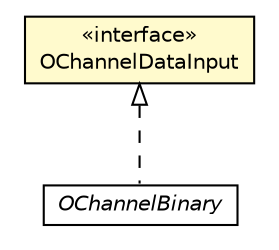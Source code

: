 #!/usr/local/bin/dot
#
# Class diagram 
# Generated by UMLGraph version R5_6-24-gf6e263 (http://www.umlgraph.org/)
#

digraph G {
	edge [fontname="Helvetica",fontsize=10,labelfontname="Helvetica",labelfontsize=10];
	node [fontname="Helvetica",fontsize=10,shape=plaintext];
	nodesep=0.25;
	ranksep=0.5;
	// com.orientechnologies.orient.enterprise.channel.binary.OChannelBinary
	c1709391 [label=<<table title="com.orientechnologies.orient.enterprise.channel.binary.OChannelBinary" border="0" cellborder="1" cellspacing="0" cellpadding="2" port="p" href="./OChannelBinary.html">
		<tr><td><table border="0" cellspacing="0" cellpadding="1">
<tr><td align="center" balign="center"><font face="Helvetica-Oblique"> OChannelBinary </font></td></tr>
		</table></td></tr>
		</table>>, URL="./OChannelBinary.html", fontname="Helvetica", fontcolor="black", fontsize=10.0];
	// com.orientechnologies.orient.enterprise.channel.binary.OChannelDataInput
	c1709394 [label=<<table title="com.orientechnologies.orient.enterprise.channel.binary.OChannelDataInput" border="0" cellborder="1" cellspacing="0" cellpadding="2" port="p" bgcolor="lemonChiffon" href="./OChannelDataInput.html">
		<tr><td><table border="0" cellspacing="0" cellpadding="1">
<tr><td align="center" balign="center"> &#171;interface&#187; </td></tr>
<tr><td align="center" balign="center"> OChannelDataInput </td></tr>
		</table></td></tr>
		</table>>, URL="./OChannelDataInput.html", fontname="Helvetica", fontcolor="black", fontsize=10.0];
	//com.orientechnologies.orient.enterprise.channel.binary.OChannelBinary implements com.orientechnologies.orient.enterprise.channel.binary.OChannelDataInput
	c1709394:p -> c1709391:p [dir=back,arrowtail=empty,style=dashed];
}

